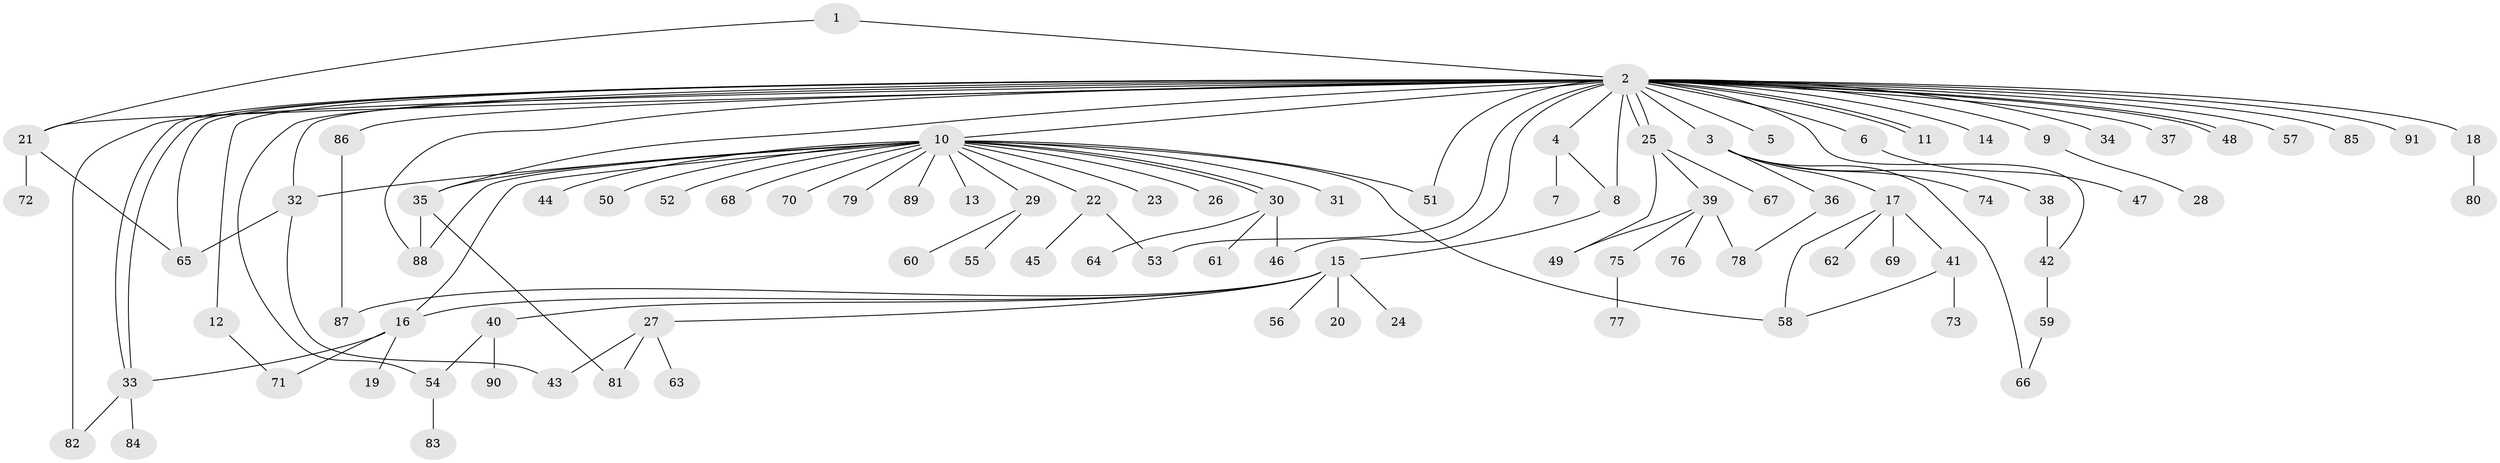 // Generated by graph-tools (version 1.1) at 2025/49/03/09/25 03:49:55]
// undirected, 91 vertices, 120 edges
graph export_dot {
graph [start="1"]
  node [color=gray90,style=filled];
  1;
  2;
  3;
  4;
  5;
  6;
  7;
  8;
  9;
  10;
  11;
  12;
  13;
  14;
  15;
  16;
  17;
  18;
  19;
  20;
  21;
  22;
  23;
  24;
  25;
  26;
  27;
  28;
  29;
  30;
  31;
  32;
  33;
  34;
  35;
  36;
  37;
  38;
  39;
  40;
  41;
  42;
  43;
  44;
  45;
  46;
  47;
  48;
  49;
  50;
  51;
  52;
  53;
  54;
  55;
  56;
  57;
  58;
  59;
  60;
  61;
  62;
  63;
  64;
  65;
  66;
  67;
  68;
  69;
  70;
  71;
  72;
  73;
  74;
  75;
  76;
  77;
  78;
  79;
  80;
  81;
  82;
  83;
  84;
  85;
  86;
  87;
  88;
  89;
  90;
  91;
  1 -- 2;
  1 -- 21;
  2 -- 3;
  2 -- 4;
  2 -- 5;
  2 -- 6;
  2 -- 8;
  2 -- 9;
  2 -- 10;
  2 -- 11;
  2 -- 11;
  2 -- 12;
  2 -- 14;
  2 -- 18;
  2 -- 21;
  2 -- 25;
  2 -- 25;
  2 -- 32;
  2 -- 33;
  2 -- 33;
  2 -- 34;
  2 -- 35;
  2 -- 37;
  2 -- 42;
  2 -- 46;
  2 -- 48;
  2 -- 48;
  2 -- 51;
  2 -- 53;
  2 -- 54;
  2 -- 57;
  2 -- 65;
  2 -- 82;
  2 -- 85;
  2 -- 86;
  2 -- 88;
  2 -- 91;
  3 -- 17;
  3 -- 36;
  3 -- 38;
  3 -- 66;
  3 -- 74;
  4 -- 7;
  4 -- 8;
  6 -- 47;
  8 -- 15;
  9 -- 28;
  10 -- 13;
  10 -- 16;
  10 -- 22;
  10 -- 23;
  10 -- 26;
  10 -- 29;
  10 -- 30;
  10 -- 30;
  10 -- 31;
  10 -- 32;
  10 -- 35;
  10 -- 44;
  10 -- 50;
  10 -- 51;
  10 -- 52;
  10 -- 58;
  10 -- 68;
  10 -- 70;
  10 -- 79;
  10 -- 88;
  10 -- 89;
  12 -- 71;
  15 -- 16;
  15 -- 20;
  15 -- 24;
  15 -- 27;
  15 -- 40;
  15 -- 56;
  15 -- 87;
  16 -- 19;
  16 -- 33;
  16 -- 71;
  17 -- 41;
  17 -- 58;
  17 -- 62;
  17 -- 69;
  18 -- 80;
  21 -- 65;
  21 -- 72;
  22 -- 45;
  22 -- 53;
  25 -- 39;
  25 -- 49;
  25 -- 67;
  27 -- 43;
  27 -- 63;
  27 -- 81;
  29 -- 55;
  29 -- 60;
  30 -- 46;
  30 -- 61;
  30 -- 64;
  32 -- 43;
  32 -- 65;
  33 -- 82;
  33 -- 84;
  35 -- 81;
  35 -- 88;
  36 -- 78;
  38 -- 42;
  39 -- 49;
  39 -- 75;
  39 -- 76;
  39 -- 78;
  40 -- 54;
  40 -- 90;
  41 -- 58;
  41 -- 73;
  42 -- 59;
  54 -- 83;
  59 -- 66;
  75 -- 77;
  86 -- 87;
}
